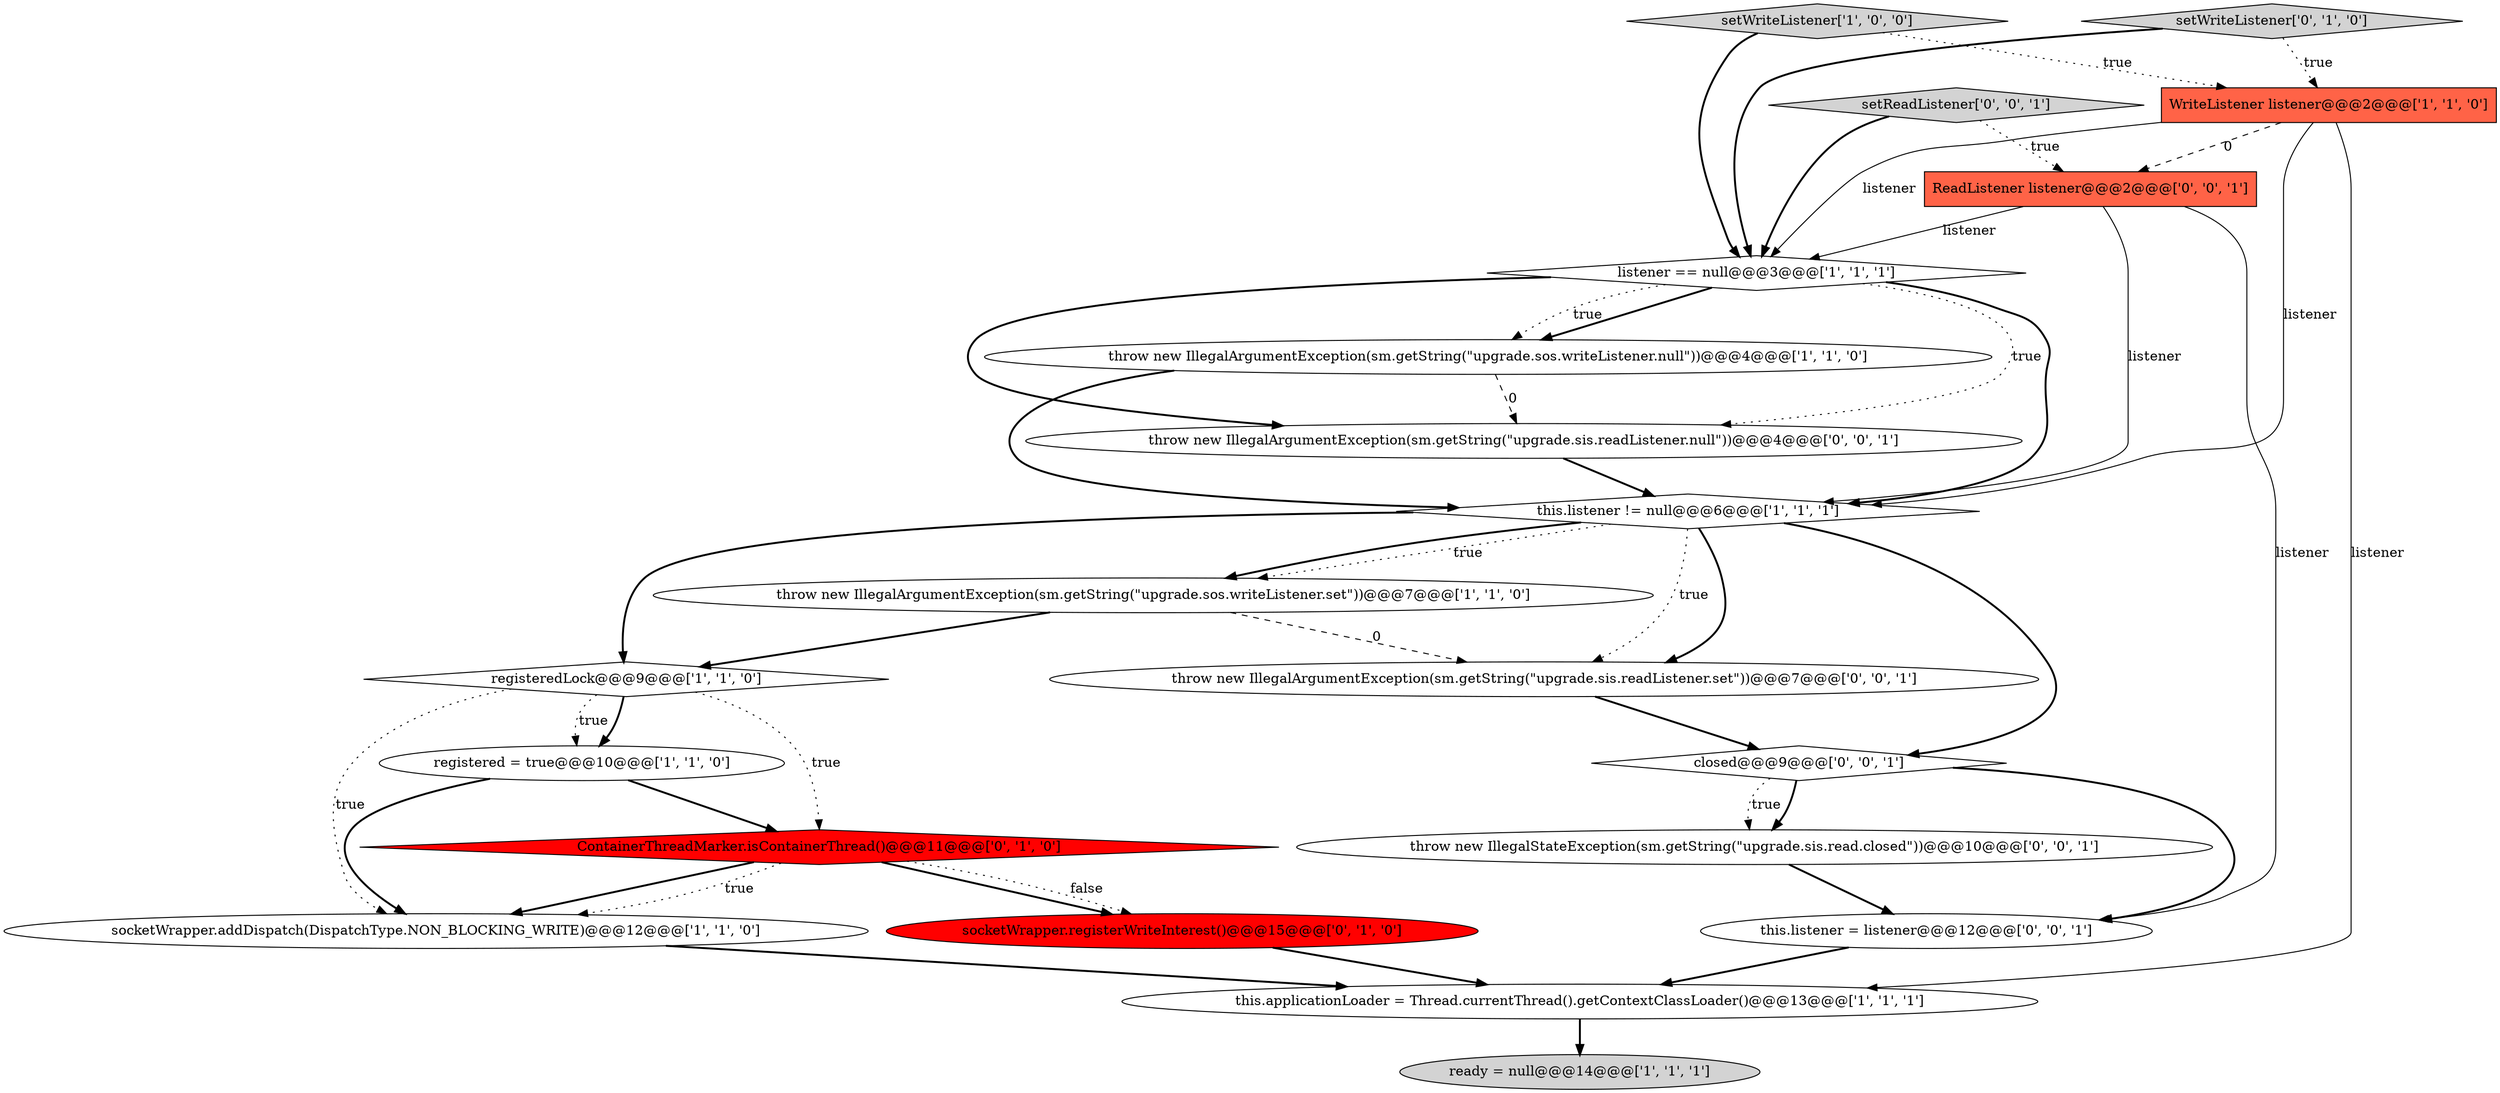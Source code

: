 digraph {
13 [style = filled, label = "socketWrapper.registerWriteInterest()@@@15@@@['0', '1', '0']", fillcolor = red, shape = ellipse image = "AAA1AAABBB2BBB"];
15 [style = filled, label = "throw new IllegalArgumentException(sm.getString(\"upgrade.sis.readListener.set\"))@@@7@@@['0', '0', '1']", fillcolor = white, shape = ellipse image = "AAA0AAABBB3BBB"];
8 [style = filled, label = "registered = true@@@10@@@['1', '1', '0']", fillcolor = white, shape = ellipse image = "AAA0AAABBB1BBB"];
16 [style = filled, label = "this.listener = listener@@@12@@@['0', '0', '1']", fillcolor = white, shape = ellipse image = "AAA0AAABBB3BBB"];
11 [style = filled, label = "ContainerThreadMarker.isContainerThread()@@@11@@@['0', '1', '0']", fillcolor = red, shape = diamond image = "AAA1AAABBB2BBB"];
14 [style = filled, label = "throw new IllegalArgumentException(sm.getString(\"upgrade.sis.readListener.null\"))@@@4@@@['0', '0', '1']", fillcolor = white, shape = ellipse image = "AAA0AAABBB3BBB"];
1 [style = filled, label = "throw new IllegalArgumentException(sm.getString(\"upgrade.sos.writeListener.null\"))@@@4@@@['1', '1', '0']", fillcolor = white, shape = ellipse image = "AAA0AAABBB1BBB"];
9 [style = filled, label = "this.listener != null@@@6@@@['1', '1', '1']", fillcolor = white, shape = diamond image = "AAA0AAABBB1BBB"];
2 [style = filled, label = "setWriteListener['1', '0', '0']", fillcolor = lightgray, shape = diamond image = "AAA0AAABBB1BBB"];
3 [style = filled, label = "listener == null@@@3@@@['1', '1', '1']", fillcolor = white, shape = diamond image = "AAA0AAABBB1BBB"];
20 [style = filled, label = "setReadListener['0', '0', '1']", fillcolor = lightgray, shape = diamond image = "AAA0AAABBB3BBB"];
17 [style = filled, label = "ReadListener listener@@@2@@@['0', '0', '1']", fillcolor = tomato, shape = box image = "AAA0AAABBB3BBB"];
12 [style = filled, label = "setWriteListener['0', '1', '0']", fillcolor = lightgray, shape = diamond image = "AAA0AAABBB2BBB"];
6 [style = filled, label = "ready = null@@@14@@@['1', '1', '1']", fillcolor = lightgray, shape = ellipse image = "AAA0AAABBB1BBB"];
4 [style = filled, label = "WriteListener listener@@@2@@@['1', '1', '0']", fillcolor = tomato, shape = box image = "AAA0AAABBB1BBB"];
5 [style = filled, label = "socketWrapper.addDispatch(DispatchType.NON_BLOCKING_WRITE)@@@12@@@['1', '1', '0']", fillcolor = white, shape = ellipse image = "AAA0AAABBB1BBB"];
0 [style = filled, label = "this.applicationLoader = Thread.currentThread().getContextClassLoader()@@@13@@@['1', '1', '1']", fillcolor = white, shape = ellipse image = "AAA0AAABBB1BBB"];
19 [style = filled, label = "closed@@@9@@@['0', '0', '1']", fillcolor = white, shape = diamond image = "AAA0AAABBB3BBB"];
7 [style = filled, label = "registeredLock@@@9@@@['1', '1', '0']", fillcolor = white, shape = diamond image = "AAA0AAABBB1BBB"];
10 [style = filled, label = "throw new IllegalArgumentException(sm.getString(\"upgrade.sos.writeListener.set\"))@@@7@@@['1', '1', '0']", fillcolor = white, shape = ellipse image = "AAA0AAABBB1BBB"];
18 [style = filled, label = "throw new IllegalStateException(sm.getString(\"upgrade.sis.read.closed\"))@@@10@@@['0', '0', '1']", fillcolor = white, shape = ellipse image = "AAA0AAABBB3BBB"];
10->15 [style = dashed, label="0"];
16->0 [style = bold, label=""];
19->18 [style = bold, label=""];
3->1 [style = bold, label=""];
4->17 [style = dashed, label="0"];
1->14 [style = dashed, label="0"];
0->6 [style = bold, label=""];
20->17 [style = dotted, label="true"];
2->3 [style = bold, label=""];
3->14 [style = bold, label=""];
19->18 [style = dotted, label="true"];
11->5 [style = dotted, label="true"];
20->3 [style = bold, label=""];
9->10 [style = bold, label=""];
9->7 [style = bold, label=""];
7->8 [style = bold, label=""];
15->19 [style = bold, label=""];
10->7 [style = bold, label=""];
1->9 [style = bold, label=""];
3->14 [style = dotted, label="true"];
19->16 [style = bold, label=""];
7->5 [style = dotted, label="true"];
4->0 [style = solid, label="listener"];
3->9 [style = bold, label=""];
11->5 [style = bold, label=""];
17->9 [style = solid, label="listener"];
7->11 [style = dotted, label="true"];
8->5 [style = bold, label=""];
5->0 [style = bold, label=""];
9->15 [style = bold, label=""];
17->16 [style = solid, label="listener"];
11->13 [style = bold, label=""];
2->4 [style = dotted, label="true"];
17->3 [style = solid, label="listener"];
9->19 [style = bold, label=""];
4->9 [style = solid, label="listener"];
13->0 [style = bold, label=""];
9->15 [style = dotted, label="true"];
12->4 [style = dotted, label="true"];
12->3 [style = bold, label=""];
14->9 [style = bold, label=""];
4->3 [style = solid, label="listener"];
7->8 [style = dotted, label="true"];
9->10 [style = dotted, label="true"];
8->11 [style = bold, label=""];
3->1 [style = dotted, label="true"];
11->13 [style = dotted, label="false"];
18->16 [style = bold, label=""];
}

